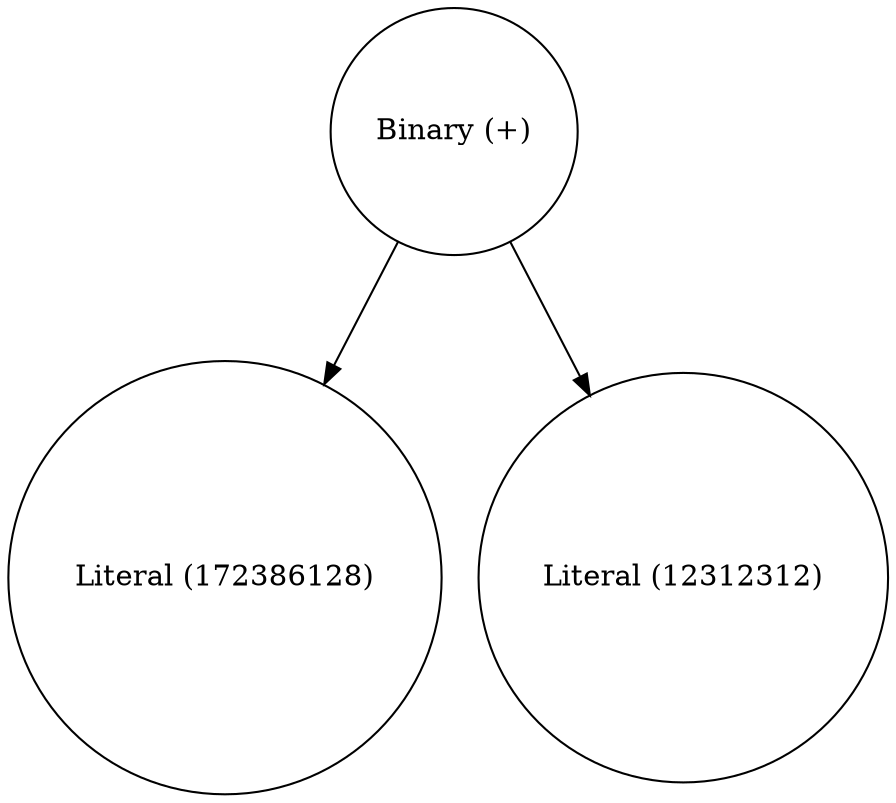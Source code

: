 digraph {
0 [shape="circle" label="Binary (+)"];
1 [shape="circle" label="Literal (172386128)"];
2 [shape="circle" label="Literal (12312312)"];
0->1 [label=" "];
0->2 [label=" "];
}

